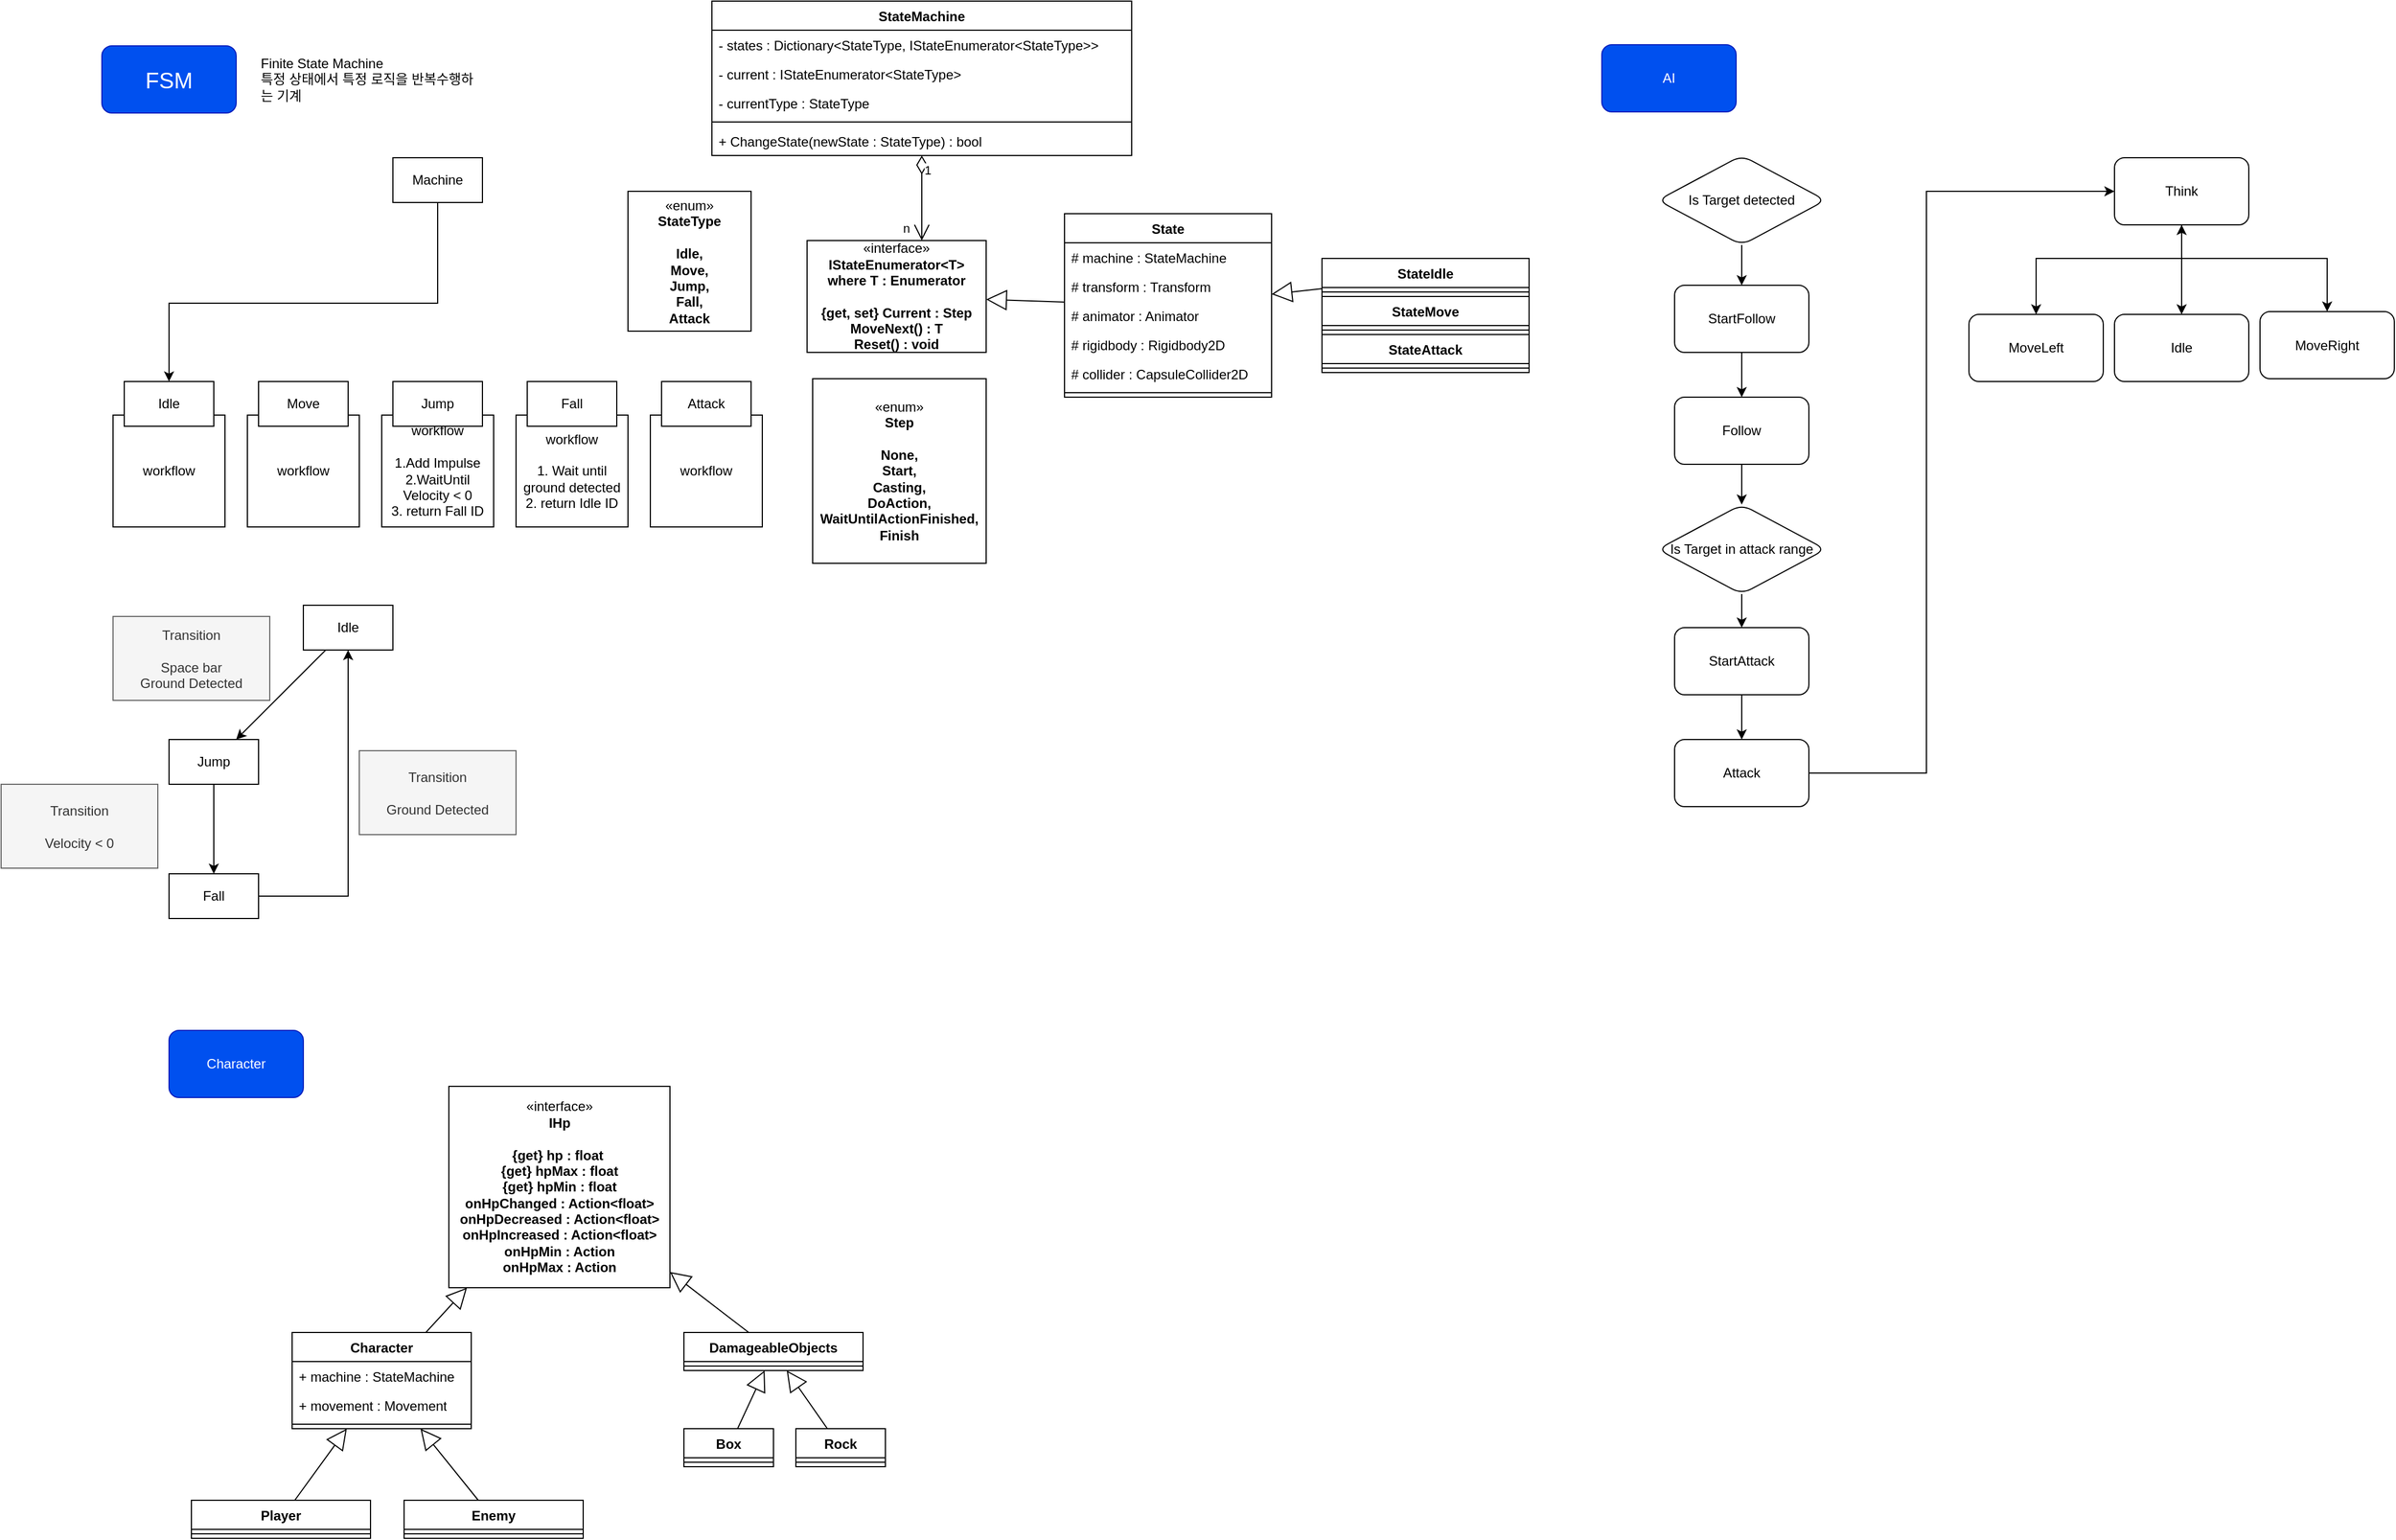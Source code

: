 <mxfile version="21.5.0" type="device">
  <diagram id="C5RBs43oDa-KdzZeNtuy" name="Page-1">
    <mxGraphModel dx="1877" dy="1718" grid="1" gridSize="10" guides="1" tooltips="1" connect="1" arrows="1" fold="1" page="1" pageScale="1" pageWidth="827" pageHeight="1169" math="0" shadow="0">
      <root>
        <mxCell id="WIyWlLk6GJQsqaUBKTNV-0" />
        <mxCell id="WIyWlLk6GJQsqaUBKTNV-1" parent="WIyWlLk6GJQsqaUBKTNV-0" />
        <mxCell id="oHqSOorZcruI9NcLSi8c-12" value="workflow&lt;br&gt;&lt;br&gt;1. Wait until ground detected&lt;br&gt;2. return Idle ID" style="rounded=0;whiteSpace=wrap;html=1;" parent="WIyWlLk6GJQsqaUBKTNV-1" vertex="1">
          <mxGeometry x="390" y="350" width="100" height="100" as="geometry" />
        </mxCell>
        <mxCell id="oHqSOorZcruI9NcLSi8c-13" value="workflow" style="rounded=0;whiteSpace=wrap;html=1;" parent="WIyWlLk6GJQsqaUBKTNV-1" vertex="1">
          <mxGeometry x="510" y="350" width="100" height="100" as="geometry" />
        </mxCell>
        <mxCell id="oHqSOorZcruI9NcLSi8c-11" value="workflow&lt;br&gt;&lt;br&gt;1.Add Impulse&lt;br&gt;2.WaitUntil Velocity &amp;lt; 0&lt;br&gt;3. return Fall ID" style="rounded=0;whiteSpace=wrap;html=1;" parent="WIyWlLk6GJQsqaUBKTNV-1" vertex="1">
          <mxGeometry x="270" y="350" width="100" height="100" as="geometry" />
        </mxCell>
        <mxCell id="oHqSOorZcruI9NcLSi8c-10" value="workflow" style="rounded=0;whiteSpace=wrap;html=1;" parent="WIyWlLk6GJQsqaUBKTNV-1" vertex="1">
          <mxGeometry x="150" y="350" width="100" height="100" as="geometry" />
        </mxCell>
        <mxCell id="oHqSOorZcruI9NcLSi8c-8" value="workflow" style="rounded=0;whiteSpace=wrap;html=1;" parent="WIyWlLk6GJQsqaUBKTNV-1" vertex="1">
          <mxGeometry x="30" y="350" width="100" height="100" as="geometry" />
        </mxCell>
        <mxCell id="oHqSOorZcruI9NcLSi8c-0" value="FSM" style="rounded=1;whiteSpace=wrap;html=1;fillColor=#0050ef;fontColor=#ffffff;strokeColor=#001DBC;fontSize=20;" parent="WIyWlLk6GJQsqaUBKTNV-1" vertex="1">
          <mxGeometry x="20" y="20" width="120" height="60" as="geometry" />
        </mxCell>
        <mxCell id="oHqSOorZcruI9NcLSi8c-1" value="Finite State Machine&lt;br&gt;특정 상태에서 특정 로직을 반복수행하는 기계" style="text;html=1;strokeColor=none;fillColor=none;align=left;verticalAlign=middle;whiteSpace=wrap;rounded=0;" parent="WIyWlLk6GJQsqaUBKTNV-1" vertex="1">
          <mxGeometry x="160" y="20" width="200" height="60" as="geometry" />
        </mxCell>
        <mxCell id="oHqSOorZcruI9NcLSi8c-14" style="edgeStyle=orthogonalEdgeStyle;rounded=0;orthogonalLoop=1;jettySize=auto;html=1;entryX=0.5;entryY=0;entryDx=0;entryDy=0;" parent="WIyWlLk6GJQsqaUBKTNV-1" source="oHqSOorZcruI9NcLSi8c-2" target="oHqSOorZcruI9NcLSi8c-3" edge="1">
          <mxGeometry relative="1" as="geometry">
            <Array as="points">
              <mxPoint x="320" y="250" />
              <mxPoint x="80" y="250" />
            </Array>
          </mxGeometry>
        </mxCell>
        <mxCell id="oHqSOorZcruI9NcLSi8c-2" value="Machine" style="rounded=0;whiteSpace=wrap;html=1;" parent="WIyWlLk6GJQsqaUBKTNV-1" vertex="1">
          <mxGeometry x="280" y="120" width="80" height="40" as="geometry" />
        </mxCell>
        <mxCell id="oHqSOorZcruI9NcLSi8c-3" value="Idle" style="rounded=0;whiteSpace=wrap;html=1;" parent="WIyWlLk6GJQsqaUBKTNV-1" vertex="1">
          <mxGeometry x="40" y="320" width="80" height="40" as="geometry" />
        </mxCell>
        <mxCell id="oHqSOorZcruI9NcLSi8c-4" value="Move" style="rounded=0;whiteSpace=wrap;html=1;" parent="WIyWlLk6GJQsqaUBKTNV-1" vertex="1">
          <mxGeometry x="160" y="320" width="80" height="40" as="geometry" />
        </mxCell>
        <mxCell id="oHqSOorZcruI9NcLSi8c-5" value="Jump" style="rounded=0;whiteSpace=wrap;html=1;" parent="WIyWlLk6GJQsqaUBKTNV-1" vertex="1">
          <mxGeometry x="280" y="320" width="80" height="40" as="geometry" />
        </mxCell>
        <mxCell id="oHqSOorZcruI9NcLSi8c-6" value="Fall" style="rounded=0;whiteSpace=wrap;html=1;" parent="WIyWlLk6GJQsqaUBKTNV-1" vertex="1">
          <mxGeometry x="400" y="320" width="80" height="40" as="geometry" />
        </mxCell>
        <mxCell id="oHqSOorZcruI9NcLSi8c-7" value="Attack" style="rounded=0;whiteSpace=wrap;html=1;" parent="WIyWlLk6GJQsqaUBKTNV-1" vertex="1">
          <mxGeometry x="520" y="320" width="80" height="40" as="geometry" />
        </mxCell>
        <mxCell id="oHqSOorZcruI9NcLSi8c-15" value="Idle" style="rounded=0;whiteSpace=wrap;html=1;" parent="WIyWlLk6GJQsqaUBKTNV-1" vertex="1">
          <mxGeometry x="200" y="520" width="80" height="40" as="geometry" />
        </mxCell>
        <mxCell id="oHqSOorZcruI9NcLSi8c-20" style="edgeStyle=orthogonalEdgeStyle;rounded=0;orthogonalLoop=1;jettySize=auto;html=1;" parent="WIyWlLk6GJQsqaUBKTNV-1" source="oHqSOorZcruI9NcLSi8c-16" target="oHqSOorZcruI9NcLSi8c-19" edge="1">
          <mxGeometry relative="1" as="geometry" />
        </mxCell>
        <mxCell id="oHqSOorZcruI9NcLSi8c-16" value="Jump" style="rounded=0;whiteSpace=wrap;html=1;" parent="WIyWlLk6GJQsqaUBKTNV-1" vertex="1">
          <mxGeometry x="80" y="640" width="80" height="40" as="geometry" />
        </mxCell>
        <mxCell id="oHqSOorZcruI9NcLSi8c-17" value="" style="endArrow=classic;html=1;rounded=0;" parent="WIyWlLk6GJQsqaUBKTNV-1" source="oHqSOorZcruI9NcLSi8c-15" target="oHqSOorZcruI9NcLSi8c-16" edge="1">
          <mxGeometry width="50" height="50" relative="1" as="geometry">
            <mxPoint x="400" y="600" as="sourcePoint" />
            <mxPoint x="450" y="550" as="targetPoint" />
          </mxGeometry>
        </mxCell>
        <mxCell id="oHqSOorZcruI9NcLSi8c-18" value="Transition&lt;br&gt;&lt;br&gt;Space bar&lt;br&gt;Ground Detected" style="text;html=1;strokeColor=#666666;fillColor=#f5f5f5;align=center;verticalAlign=middle;whiteSpace=wrap;rounded=0;fontColor=#333333;" parent="WIyWlLk6GJQsqaUBKTNV-1" vertex="1">
          <mxGeometry x="30" y="530" width="140" height="75" as="geometry" />
        </mxCell>
        <mxCell id="oHqSOorZcruI9NcLSi8c-25" style="edgeStyle=orthogonalEdgeStyle;rounded=0;orthogonalLoop=1;jettySize=auto;html=1;entryX=0.5;entryY=1;entryDx=0;entryDy=0;" parent="WIyWlLk6GJQsqaUBKTNV-1" source="oHqSOorZcruI9NcLSi8c-19" target="oHqSOorZcruI9NcLSi8c-15" edge="1">
          <mxGeometry relative="1" as="geometry" />
        </mxCell>
        <mxCell id="oHqSOorZcruI9NcLSi8c-19" value="Fall" style="rounded=0;whiteSpace=wrap;html=1;" parent="WIyWlLk6GJQsqaUBKTNV-1" vertex="1">
          <mxGeometry x="80" y="760" width="80" height="40" as="geometry" />
        </mxCell>
        <mxCell id="oHqSOorZcruI9NcLSi8c-21" value="Transition&lt;br&gt;&lt;br&gt;Velocity &amp;lt; 0" style="text;html=1;strokeColor=#666666;fillColor=#f5f5f5;align=center;verticalAlign=middle;whiteSpace=wrap;rounded=0;fontColor=#333333;" parent="WIyWlLk6GJQsqaUBKTNV-1" vertex="1">
          <mxGeometry x="-70" y="680" width="140" height="75" as="geometry" />
        </mxCell>
        <mxCell id="oHqSOorZcruI9NcLSi8c-26" value="Transition&lt;br&gt;&lt;br&gt;Ground Detected" style="text;html=1;strokeColor=#666666;fillColor=#f5f5f5;align=center;verticalAlign=middle;whiteSpace=wrap;rounded=0;fontColor=#333333;" parent="WIyWlLk6GJQsqaUBKTNV-1" vertex="1">
          <mxGeometry x="250" y="650" width="140" height="75" as="geometry" />
        </mxCell>
        <mxCell id="oHqSOorZcruI9NcLSi8c-27" value="StateMachine" style="swimlane;fontStyle=1;align=center;verticalAlign=top;childLayout=stackLayout;horizontal=1;startSize=26;horizontalStack=0;resizeParent=1;resizeParentMax=0;resizeLast=0;collapsible=1;marginBottom=0;whiteSpace=wrap;html=1;" parent="WIyWlLk6GJQsqaUBKTNV-1" vertex="1">
          <mxGeometry x="565" y="-20" width="375" height="138" as="geometry" />
        </mxCell>
        <mxCell id="oHqSOorZcruI9NcLSi8c-28" value="- states : Dictionary&amp;lt;StateType, IStateEnumerator&amp;lt;StateType&amp;gt;&amp;gt;" style="text;strokeColor=none;fillColor=none;align=left;verticalAlign=top;spacingLeft=4;spacingRight=4;overflow=hidden;rotatable=0;points=[[0,0.5],[1,0.5]];portConstraint=eastwest;whiteSpace=wrap;html=1;" parent="oHqSOorZcruI9NcLSi8c-27" vertex="1">
          <mxGeometry y="26" width="375" height="26" as="geometry" />
        </mxCell>
        <mxCell id="cSm7JfzKfMOA9RNislUJ-24" value="- current : IStateEnumerator&amp;lt;StateType&amp;gt;" style="text;strokeColor=none;fillColor=none;align=left;verticalAlign=top;spacingLeft=4;spacingRight=4;overflow=hidden;rotatable=0;points=[[0,0.5],[1,0.5]];portConstraint=eastwest;whiteSpace=wrap;html=1;" parent="oHqSOorZcruI9NcLSi8c-27" vertex="1">
          <mxGeometry y="52" width="375" height="26" as="geometry" />
        </mxCell>
        <mxCell id="oHqSOorZcruI9NcLSi8c-30" value="- currentType : StateType" style="text;strokeColor=none;fillColor=none;align=left;verticalAlign=top;spacingLeft=4;spacingRight=4;overflow=hidden;rotatable=0;points=[[0,0.5],[1,0.5]];portConstraint=eastwest;whiteSpace=wrap;html=1;" parent="oHqSOorZcruI9NcLSi8c-27" vertex="1">
          <mxGeometry y="78" width="375" height="26" as="geometry" />
        </mxCell>
        <mxCell id="oHqSOorZcruI9NcLSi8c-29" value="" style="line;strokeWidth=1;fillColor=none;align=left;verticalAlign=middle;spacingTop=-1;spacingLeft=3;spacingRight=3;rotatable=0;labelPosition=right;points=[];portConstraint=eastwest;strokeColor=inherit;" parent="oHqSOorZcruI9NcLSi8c-27" vertex="1">
          <mxGeometry y="104" width="375" height="8" as="geometry" />
        </mxCell>
        <mxCell id="oHqSOorZcruI9NcLSi8c-47" value="+ ChangeState(newState : StateType) : bool" style="text;strokeColor=none;fillColor=none;align=left;verticalAlign=top;spacingLeft=4;spacingRight=4;overflow=hidden;rotatable=0;points=[[0,0.5],[1,0.5]];portConstraint=eastwest;whiteSpace=wrap;html=1;" parent="oHqSOorZcruI9NcLSi8c-27" vertex="1">
          <mxGeometry y="112" width="375" height="26" as="geometry" />
        </mxCell>
        <mxCell id="oHqSOorZcruI9NcLSi8c-35" value="«interface»&lt;br&gt;&lt;b&gt;IStateEnumerator&amp;lt;T&amp;gt;&lt;br&gt;where T : Enumerator&lt;br&gt;&lt;br&gt;{get, set} Current : Step&lt;br&gt;MoveNext() : T&lt;br&gt;Reset() : void&lt;br&gt;&lt;/b&gt;" style="html=1;whiteSpace=wrap;" parent="WIyWlLk6GJQsqaUBKTNV-1" vertex="1">
          <mxGeometry x="650" y="194" width="160" height="100" as="geometry" />
        </mxCell>
        <mxCell id="oHqSOorZcruI9NcLSi8c-36" value="" style="endArrow=block;endSize=16;endFill=0;html=1;rounded=0;" parent="WIyWlLk6GJQsqaUBKTNV-1" source="cSm7JfzKfMOA9RNislUJ-0" target="oHqSOorZcruI9NcLSi8c-35" edge="1">
          <mxGeometry width="160" relative="1" as="geometry">
            <mxPoint x="860" y="216.182" as="sourcePoint" />
            <mxPoint x="760" y="300" as="targetPoint" />
          </mxGeometry>
        </mxCell>
        <mxCell id="oHqSOorZcruI9NcLSi8c-45" value="«enum»&lt;br&gt;&lt;b&gt;StateType&lt;br&gt;&lt;br&gt;Idle,&lt;br&gt;Move,&lt;br&gt;Jump,&lt;br&gt;Fall,&lt;br&gt;Attack&lt;br&gt;&lt;/b&gt;" style="html=1;whiteSpace=wrap;" parent="WIyWlLk6GJQsqaUBKTNV-1" vertex="1">
          <mxGeometry x="490" y="150" width="110" height="125" as="geometry" />
        </mxCell>
        <mxCell id="cSm7JfzKfMOA9RNislUJ-0" value="State" style="swimlane;fontStyle=1;align=center;verticalAlign=top;childLayout=stackLayout;horizontal=1;startSize=26;horizontalStack=0;resizeParent=1;resizeParentMax=0;resizeLast=0;collapsible=1;marginBottom=0;whiteSpace=wrap;html=1;" parent="WIyWlLk6GJQsqaUBKTNV-1" vertex="1">
          <mxGeometry x="880" y="170" width="185" height="164" as="geometry" />
        </mxCell>
        <mxCell id="cSm7JfzKfMOA9RNislUJ-1" value="# machine : StateMachine" style="text;strokeColor=none;fillColor=none;align=left;verticalAlign=top;spacingLeft=4;spacingRight=4;overflow=hidden;rotatable=0;points=[[0,0.5],[1,0.5]];portConstraint=eastwest;whiteSpace=wrap;html=1;" parent="cSm7JfzKfMOA9RNislUJ-0" vertex="1">
          <mxGeometry y="26" width="185" height="26" as="geometry" />
        </mxCell>
        <mxCell id="cSm7JfzKfMOA9RNislUJ-4" value="# transform : Transform" style="text;strokeColor=none;fillColor=none;align=left;verticalAlign=top;spacingLeft=4;spacingRight=4;overflow=hidden;rotatable=0;points=[[0,0.5],[1,0.5]];portConstraint=eastwest;whiteSpace=wrap;html=1;" parent="cSm7JfzKfMOA9RNislUJ-0" vertex="1">
          <mxGeometry y="52" width="185" height="26" as="geometry" />
        </mxCell>
        <mxCell id="cSm7JfzKfMOA9RNislUJ-9" value="# animator : Animator" style="text;strokeColor=none;fillColor=none;align=left;verticalAlign=top;spacingLeft=4;spacingRight=4;overflow=hidden;rotatable=0;points=[[0,0.5],[1,0.5]];portConstraint=eastwest;whiteSpace=wrap;html=1;" parent="cSm7JfzKfMOA9RNislUJ-0" vertex="1">
          <mxGeometry y="78" width="185" height="26" as="geometry" />
        </mxCell>
        <mxCell id="cSm7JfzKfMOA9RNislUJ-10" value="# rigidbody : Rigidbody2D" style="text;strokeColor=none;fillColor=none;align=left;verticalAlign=top;spacingLeft=4;spacingRight=4;overflow=hidden;rotatable=0;points=[[0,0.5],[1,0.5]];portConstraint=eastwest;whiteSpace=wrap;html=1;" parent="cSm7JfzKfMOA9RNislUJ-0" vertex="1">
          <mxGeometry y="104" width="185" height="26" as="geometry" />
        </mxCell>
        <mxCell id="cSm7JfzKfMOA9RNislUJ-11" value="# collider : CapsuleCollider2D" style="text;strokeColor=none;fillColor=none;align=left;verticalAlign=top;spacingLeft=4;spacingRight=4;overflow=hidden;rotatable=0;points=[[0,0.5],[1,0.5]];portConstraint=eastwest;whiteSpace=wrap;html=1;" parent="cSm7JfzKfMOA9RNislUJ-0" vertex="1">
          <mxGeometry y="130" width="185" height="26" as="geometry" />
        </mxCell>
        <mxCell id="cSm7JfzKfMOA9RNislUJ-2" value="" style="line;strokeWidth=1;fillColor=none;align=left;verticalAlign=middle;spacingTop=-1;spacingLeft=3;spacingRight=3;rotatable=0;labelPosition=right;points=[];portConstraint=eastwest;strokeColor=inherit;" parent="cSm7JfzKfMOA9RNislUJ-0" vertex="1">
          <mxGeometry y="156" width="185" height="8" as="geometry" />
        </mxCell>
        <mxCell id="cSm7JfzKfMOA9RNislUJ-5" value="" style="endArrow=open;html=1;endSize=12;startArrow=diamondThin;startSize=14;startFill=0;edgeStyle=orthogonalEdgeStyle;rounded=0;" parent="WIyWlLk6GJQsqaUBKTNV-1" source="oHqSOorZcruI9NcLSi8c-27" target="oHqSOorZcruI9NcLSi8c-35" edge="1">
          <mxGeometry relative="1" as="geometry">
            <mxPoint x="790" y="220" as="sourcePoint" />
            <mxPoint x="950" y="220" as="targetPoint" />
            <Array as="points">
              <mxPoint x="730" y="81" />
            </Array>
          </mxGeometry>
        </mxCell>
        <mxCell id="cSm7JfzKfMOA9RNislUJ-6" value="1" style="edgeLabel;resizable=0;html=1;align=left;verticalAlign=top;" parent="cSm7JfzKfMOA9RNislUJ-5" connectable="0" vertex="1">
          <mxGeometry x="-1" relative="1" as="geometry" />
        </mxCell>
        <mxCell id="cSm7JfzKfMOA9RNislUJ-7" value="n" style="edgeLabel;resizable=0;html=1;align=right;verticalAlign=top;" parent="cSm7JfzKfMOA9RNislUJ-5" connectable="0" vertex="1">
          <mxGeometry x="1" relative="1" as="geometry">
            <mxPoint x="-10" y="-24" as="offset" />
          </mxGeometry>
        </mxCell>
        <mxCell id="cSm7JfzKfMOA9RNislUJ-8" value="«enum»&lt;br&gt;&lt;b&gt;Step&lt;br&gt;&lt;br&gt;None,&lt;br&gt;Start,&lt;br&gt;Casting,&lt;br&gt;DoAction,&lt;br&gt;WaitUntilActionFinished,&lt;br&gt;Finish&lt;br&gt;&lt;/b&gt;" style="html=1;whiteSpace=wrap;" parent="WIyWlLk6GJQsqaUBKTNV-1" vertex="1">
          <mxGeometry x="655" y="317.5" width="155" height="165" as="geometry" />
        </mxCell>
        <mxCell id="cSm7JfzKfMOA9RNislUJ-12" value="StateIdle" style="swimlane;fontStyle=1;align=center;verticalAlign=top;childLayout=stackLayout;horizontal=1;startSize=26;horizontalStack=0;resizeParent=1;resizeParentMax=0;resizeLast=0;collapsible=1;marginBottom=0;whiteSpace=wrap;html=1;" parent="WIyWlLk6GJQsqaUBKTNV-1" vertex="1">
          <mxGeometry x="1110" y="210" width="185" height="34" as="geometry" />
        </mxCell>
        <mxCell id="cSm7JfzKfMOA9RNislUJ-18" value="" style="line;strokeWidth=1;fillColor=none;align=left;verticalAlign=middle;spacingTop=-1;spacingLeft=3;spacingRight=3;rotatable=0;labelPosition=right;points=[];portConstraint=eastwest;strokeColor=inherit;" parent="cSm7JfzKfMOA9RNislUJ-12" vertex="1">
          <mxGeometry y="26" width="185" height="8" as="geometry" />
        </mxCell>
        <mxCell id="cSm7JfzKfMOA9RNislUJ-19" value="StateMove" style="swimlane;fontStyle=1;align=center;verticalAlign=top;childLayout=stackLayout;horizontal=1;startSize=26;horizontalStack=0;resizeParent=1;resizeParentMax=0;resizeLast=0;collapsible=1;marginBottom=0;whiteSpace=wrap;html=1;" parent="WIyWlLk6GJQsqaUBKTNV-1" vertex="1">
          <mxGeometry x="1110" y="244" width="185" height="34" as="geometry" />
        </mxCell>
        <mxCell id="cSm7JfzKfMOA9RNislUJ-20" value="" style="line;strokeWidth=1;fillColor=none;align=left;verticalAlign=middle;spacingTop=-1;spacingLeft=3;spacingRight=3;rotatable=0;labelPosition=right;points=[];portConstraint=eastwest;strokeColor=inherit;" parent="cSm7JfzKfMOA9RNislUJ-19" vertex="1">
          <mxGeometry y="26" width="185" height="8" as="geometry" />
        </mxCell>
        <mxCell id="cSm7JfzKfMOA9RNislUJ-21" value="StateAttack" style="swimlane;fontStyle=1;align=center;verticalAlign=top;childLayout=stackLayout;horizontal=1;startSize=26;horizontalStack=0;resizeParent=1;resizeParentMax=0;resizeLast=0;collapsible=1;marginBottom=0;whiteSpace=wrap;html=1;" parent="WIyWlLk6GJQsqaUBKTNV-1" vertex="1">
          <mxGeometry x="1110" y="278" width="185" height="34" as="geometry" />
        </mxCell>
        <mxCell id="cSm7JfzKfMOA9RNislUJ-22" value="" style="line;strokeWidth=1;fillColor=none;align=left;verticalAlign=middle;spacingTop=-1;spacingLeft=3;spacingRight=3;rotatable=0;labelPosition=right;points=[];portConstraint=eastwest;strokeColor=inherit;" parent="cSm7JfzKfMOA9RNislUJ-21" vertex="1">
          <mxGeometry y="26" width="185" height="8" as="geometry" />
        </mxCell>
        <mxCell id="cSm7JfzKfMOA9RNislUJ-23" value="" style="endArrow=block;endSize=16;endFill=0;html=1;rounded=0;" parent="WIyWlLk6GJQsqaUBKTNV-1" source="cSm7JfzKfMOA9RNislUJ-12" target="cSm7JfzKfMOA9RNislUJ-0" edge="1">
          <mxGeometry width="160" relative="1" as="geometry">
            <mxPoint x="890" y="259" as="sourcePoint" />
            <mxPoint x="820" y="257" as="targetPoint" />
          </mxGeometry>
        </mxCell>
        <mxCell id="grzt_g6H8kbhjjzpWrgn-0" value="AI" style="rounded=1;whiteSpace=wrap;html=1;fillColor=#0050ef;fontColor=#ffffff;strokeColor=#001DBC;" parent="WIyWlLk6GJQsqaUBKTNV-1" vertex="1">
          <mxGeometry x="1360" y="19" width="120" height="60" as="geometry" />
        </mxCell>
        <mxCell id="grzt_g6H8kbhjjzpWrgn-5" style="edgeStyle=orthogonalEdgeStyle;rounded=0;orthogonalLoop=1;jettySize=auto;html=1;" parent="WIyWlLk6GJQsqaUBKTNV-1" source="grzt_g6H8kbhjjzpWrgn-1" target="grzt_g6H8kbhjjzpWrgn-2" edge="1">
          <mxGeometry relative="1" as="geometry">
            <Array as="points">
              <mxPoint x="1878" y="210" />
              <mxPoint x="1748" y="210" />
            </Array>
          </mxGeometry>
        </mxCell>
        <mxCell id="grzt_g6H8kbhjjzpWrgn-7" style="edgeStyle=orthogonalEdgeStyle;rounded=0;orthogonalLoop=1;jettySize=auto;html=1;" parent="WIyWlLk6GJQsqaUBKTNV-1" source="grzt_g6H8kbhjjzpWrgn-1" target="grzt_g6H8kbhjjzpWrgn-3" edge="1">
          <mxGeometry relative="1" as="geometry" />
        </mxCell>
        <mxCell id="grzt_g6H8kbhjjzpWrgn-8" style="edgeStyle=orthogonalEdgeStyle;rounded=0;orthogonalLoop=1;jettySize=auto;html=1;" parent="WIyWlLk6GJQsqaUBKTNV-1" source="grzt_g6H8kbhjjzpWrgn-1" target="grzt_g6H8kbhjjzpWrgn-4" edge="1">
          <mxGeometry relative="1" as="geometry">
            <Array as="points">
              <mxPoint x="1878" y="210" />
              <mxPoint x="2008" y="210" />
            </Array>
          </mxGeometry>
        </mxCell>
        <mxCell id="grzt_g6H8kbhjjzpWrgn-1" value="Think" style="rounded=1;whiteSpace=wrap;html=1;" parent="WIyWlLk6GJQsqaUBKTNV-1" vertex="1">
          <mxGeometry x="1818" y="120" width="120" height="60" as="geometry" />
        </mxCell>
        <mxCell id="grzt_g6H8kbhjjzpWrgn-6" style="edgeStyle=orthogonalEdgeStyle;rounded=0;orthogonalLoop=1;jettySize=auto;html=1;entryX=0.5;entryY=1;entryDx=0;entryDy=0;" parent="WIyWlLk6GJQsqaUBKTNV-1" source="grzt_g6H8kbhjjzpWrgn-2" target="grzt_g6H8kbhjjzpWrgn-1" edge="1">
          <mxGeometry relative="1" as="geometry">
            <Array as="points">
              <mxPoint x="1748" y="210" />
              <mxPoint x="1878" y="210" />
            </Array>
          </mxGeometry>
        </mxCell>
        <mxCell id="grzt_g6H8kbhjjzpWrgn-2" value="MoveLeft" style="rounded=1;whiteSpace=wrap;html=1;" parent="WIyWlLk6GJQsqaUBKTNV-1" vertex="1">
          <mxGeometry x="1688" y="260" width="120" height="60" as="geometry" />
        </mxCell>
        <mxCell id="grzt_g6H8kbhjjzpWrgn-3" value="Idle" style="rounded=1;whiteSpace=wrap;html=1;" parent="WIyWlLk6GJQsqaUBKTNV-1" vertex="1">
          <mxGeometry x="1818" y="260" width="120" height="60" as="geometry" />
        </mxCell>
        <mxCell id="grzt_g6H8kbhjjzpWrgn-4" value="MoveRight" style="rounded=1;whiteSpace=wrap;html=1;" parent="WIyWlLk6GJQsqaUBKTNV-1" vertex="1">
          <mxGeometry x="1948" y="257.5" width="120" height="60" as="geometry" />
        </mxCell>
        <mxCell id="grzt_g6H8kbhjjzpWrgn-15" style="edgeStyle=orthogonalEdgeStyle;rounded=0;orthogonalLoop=1;jettySize=auto;html=1;entryX=0.5;entryY=0;entryDx=0;entryDy=0;" parent="WIyWlLk6GJQsqaUBKTNV-1" source="grzt_g6H8kbhjjzpWrgn-11" target="grzt_g6H8kbhjjzpWrgn-14" edge="1">
          <mxGeometry relative="1" as="geometry" />
        </mxCell>
        <mxCell id="grzt_g6H8kbhjjzpWrgn-11" value="Is Target detected" style="rhombus;whiteSpace=wrap;html=1;rounded=1;" parent="WIyWlLk6GJQsqaUBKTNV-1" vertex="1">
          <mxGeometry x="1410" y="118" width="150" height="80" as="geometry" />
        </mxCell>
        <mxCell id="grzt_g6H8kbhjjzpWrgn-17" style="edgeStyle=orthogonalEdgeStyle;rounded=0;orthogonalLoop=1;jettySize=auto;html=1;entryX=0.5;entryY=0;entryDx=0;entryDy=0;" parent="WIyWlLk6GJQsqaUBKTNV-1" source="grzt_g6H8kbhjjzpWrgn-14" target="grzt_g6H8kbhjjzpWrgn-16" edge="1">
          <mxGeometry relative="1" as="geometry" />
        </mxCell>
        <mxCell id="grzt_g6H8kbhjjzpWrgn-14" value="StartFollow" style="rounded=1;whiteSpace=wrap;html=1;" parent="WIyWlLk6GJQsqaUBKTNV-1" vertex="1">
          <mxGeometry x="1425" y="234" width="120" height="60" as="geometry" />
        </mxCell>
        <mxCell id="grzt_g6H8kbhjjzpWrgn-19" style="edgeStyle=orthogonalEdgeStyle;rounded=0;orthogonalLoop=1;jettySize=auto;html=1;" parent="WIyWlLk6GJQsqaUBKTNV-1" source="grzt_g6H8kbhjjzpWrgn-16" target="grzt_g6H8kbhjjzpWrgn-18" edge="1">
          <mxGeometry relative="1" as="geometry" />
        </mxCell>
        <mxCell id="grzt_g6H8kbhjjzpWrgn-16" value="Follow" style="rounded=1;whiteSpace=wrap;html=1;" parent="WIyWlLk6GJQsqaUBKTNV-1" vertex="1">
          <mxGeometry x="1425" y="334" width="120" height="60" as="geometry" />
        </mxCell>
        <mxCell id="grzt_g6H8kbhjjzpWrgn-23" style="edgeStyle=orthogonalEdgeStyle;rounded=0;orthogonalLoop=1;jettySize=auto;html=1;" parent="WIyWlLk6GJQsqaUBKTNV-1" source="grzt_g6H8kbhjjzpWrgn-18" target="grzt_g6H8kbhjjzpWrgn-21" edge="1">
          <mxGeometry relative="1" as="geometry" />
        </mxCell>
        <mxCell id="grzt_g6H8kbhjjzpWrgn-18" value="Is Target in attack range" style="rhombus;whiteSpace=wrap;html=1;rounded=1;" parent="WIyWlLk6GJQsqaUBKTNV-1" vertex="1">
          <mxGeometry x="1410" y="430" width="150" height="80" as="geometry" />
        </mxCell>
        <mxCell id="grzt_g6H8kbhjjzpWrgn-20" style="edgeStyle=orthogonalEdgeStyle;rounded=0;orthogonalLoop=1;jettySize=auto;html=1;entryX=0.5;entryY=0;entryDx=0;entryDy=0;" parent="WIyWlLk6GJQsqaUBKTNV-1" source="grzt_g6H8kbhjjzpWrgn-21" target="grzt_g6H8kbhjjzpWrgn-22" edge="1">
          <mxGeometry relative="1" as="geometry" />
        </mxCell>
        <mxCell id="grzt_g6H8kbhjjzpWrgn-21" value="StartAttack" style="rounded=1;whiteSpace=wrap;html=1;" parent="WIyWlLk6GJQsqaUBKTNV-1" vertex="1">
          <mxGeometry x="1425" y="540" width="120" height="60" as="geometry" />
        </mxCell>
        <mxCell id="grzt_g6H8kbhjjzpWrgn-24" style="edgeStyle=orthogonalEdgeStyle;rounded=0;orthogonalLoop=1;jettySize=auto;html=1;entryX=0;entryY=0.5;entryDx=0;entryDy=0;" parent="WIyWlLk6GJQsqaUBKTNV-1" source="grzt_g6H8kbhjjzpWrgn-22" target="grzt_g6H8kbhjjzpWrgn-1" edge="1">
          <mxGeometry relative="1" as="geometry">
            <Array as="points">
              <mxPoint x="1650" y="670" />
              <mxPoint x="1650" y="150" />
            </Array>
          </mxGeometry>
        </mxCell>
        <mxCell id="grzt_g6H8kbhjjzpWrgn-22" value="Attack" style="rounded=1;whiteSpace=wrap;html=1;" parent="WIyWlLk6GJQsqaUBKTNV-1" vertex="1">
          <mxGeometry x="1425" y="640" width="120" height="60" as="geometry" />
        </mxCell>
        <mxCell id="7c5YOl922SR2DBsSBu3k-0" value="Character" style="rounded=1;whiteSpace=wrap;html=1;fillColor=#0050ef;fontColor=#ffffff;strokeColor=#001DBC;" vertex="1" parent="WIyWlLk6GJQsqaUBKTNV-1">
          <mxGeometry x="80" y="900" width="120" height="60" as="geometry" />
        </mxCell>
        <mxCell id="7c5YOl922SR2DBsSBu3k-1" value="Character" style="swimlane;fontStyle=1;align=center;verticalAlign=top;childLayout=stackLayout;horizontal=1;startSize=26;horizontalStack=0;resizeParent=1;resizeParentMax=0;resizeLast=0;collapsible=1;marginBottom=0;whiteSpace=wrap;html=1;" vertex="1" parent="WIyWlLk6GJQsqaUBKTNV-1">
          <mxGeometry x="190" y="1170" width="160" height="86" as="geometry" />
        </mxCell>
        <mxCell id="7c5YOl922SR2DBsSBu3k-2" value="+ machine : StateMachine" style="text;strokeColor=none;fillColor=none;align=left;verticalAlign=top;spacingLeft=4;spacingRight=4;overflow=hidden;rotatable=0;points=[[0,0.5],[1,0.5]];portConstraint=eastwest;whiteSpace=wrap;html=1;" vertex="1" parent="7c5YOl922SR2DBsSBu3k-1">
          <mxGeometry y="26" width="160" height="26" as="geometry" />
        </mxCell>
        <mxCell id="7c5YOl922SR2DBsSBu3k-5" value="+ movement : Movement" style="text;strokeColor=none;fillColor=none;align=left;verticalAlign=top;spacingLeft=4;spacingRight=4;overflow=hidden;rotatable=0;points=[[0,0.5],[1,0.5]];portConstraint=eastwest;whiteSpace=wrap;html=1;" vertex="1" parent="7c5YOl922SR2DBsSBu3k-1">
          <mxGeometry y="52" width="160" height="26" as="geometry" />
        </mxCell>
        <mxCell id="7c5YOl922SR2DBsSBu3k-3" value="" style="line;strokeWidth=1;fillColor=none;align=left;verticalAlign=middle;spacingTop=-1;spacingLeft=3;spacingRight=3;rotatable=0;labelPosition=right;points=[];portConstraint=eastwest;strokeColor=inherit;" vertex="1" parent="7c5YOl922SR2DBsSBu3k-1">
          <mxGeometry y="78" width="160" height="8" as="geometry" />
        </mxCell>
        <mxCell id="7c5YOl922SR2DBsSBu3k-6" value="Player" style="swimlane;fontStyle=1;align=center;verticalAlign=top;childLayout=stackLayout;horizontal=1;startSize=26;horizontalStack=0;resizeParent=1;resizeParentMax=0;resizeLast=0;collapsible=1;marginBottom=0;whiteSpace=wrap;html=1;" vertex="1" parent="WIyWlLk6GJQsqaUBKTNV-1">
          <mxGeometry x="100" y="1320" width="160" height="34" as="geometry" />
        </mxCell>
        <mxCell id="7c5YOl922SR2DBsSBu3k-9" value="" style="line;strokeWidth=1;fillColor=none;align=left;verticalAlign=middle;spacingTop=-1;spacingLeft=3;spacingRight=3;rotatable=0;labelPosition=right;points=[];portConstraint=eastwest;strokeColor=inherit;" vertex="1" parent="7c5YOl922SR2DBsSBu3k-6">
          <mxGeometry y="26" width="160" height="8" as="geometry" />
        </mxCell>
        <mxCell id="7c5YOl922SR2DBsSBu3k-10" value="Enemy" style="swimlane;fontStyle=1;align=center;verticalAlign=top;childLayout=stackLayout;horizontal=1;startSize=26;horizontalStack=0;resizeParent=1;resizeParentMax=0;resizeLast=0;collapsible=1;marginBottom=0;whiteSpace=wrap;html=1;" vertex="1" parent="WIyWlLk6GJQsqaUBKTNV-1">
          <mxGeometry x="290" y="1320" width="160" height="34" as="geometry" />
        </mxCell>
        <mxCell id="7c5YOl922SR2DBsSBu3k-11" value="" style="line;strokeWidth=1;fillColor=none;align=left;verticalAlign=middle;spacingTop=-1;spacingLeft=3;spacingRight=3;rotatable=0;labelPosition=right;points=[];portConstraint=eastwest;strokeColor=inherit;" vertex="1" parent="7c5YOl922SR2DBsSBu3k-10">
          <mxGeometry y="26" width="160" height="8" as="geometry" />
        </mxCell>
        <mxCell id="7c5YOl922SR2DBsSBu3k-13" value="DamageableObjects" style="swimlane;fontStyle=1;align=center;verticalAlign=top;childLayout=stackLayout;horizontal=1;startSize=26;horizontalStack=0;resizeParent=1;resizeParentMax=0;resizeLast=0;collapsible=1;marginBottom=0;whiteSpace=wrap;html=1;" vertex="1" parent="WIyWlLk6GJQsqaUBKTNV-1">
          <mxGeometry x="540" y="1170" width="160" height="34" as="geometry" />
        </mxCell>
        <mxCell id="7c5YOl922SR2DBsSBu3k-14" value="" style="line;strokeWidth=1;fillColor=none;align=left;verticalAlign=middle;spacingTop=-1;spacingLeft=3;spacingRight=3;rotatable=0;labelPosition=right;points=[];portConstraint=eastwest;strokeColor=inherit;" vertex="1" parent="7c5YOl922SR2DBsSBu3k-13">
          <mxGeometry y="26" width="160" height="8" as="geometry" />
        </mxCell>
        <mxCell id="7c5YOl922SR2DBsSBu3k-15" value="«interface»&lt;br&gt;&lt;b&gt;IHp&lt;br&gt;&lt;br&gt;{get} hp : float&amp;nbsp;&lt;br&gt;{get} hpMax : float&lt;br&gt;{get} hpMin : float&lt;br&gt;onHpChanged : Action&amp;lt;float&amp;gt;&lt;br&gt;onHpDecreased : Action&amp;lt;float&amp;gt;&lt;br&gt;onHpIncreased : Action&amp;lt;float&amp;gt;&lt;br&gt;onHpMin : Action&lt;br&gt;onHpMax : Action&lt;br&gt;&lt;/b&gt;" style="html=1;whiteSpace=wrap;" vertex="1" parent="WIyWlLk6GJQsqaUBKTNV-1">
          <mxGeometry x="330" y="950" width="197.5" height="180" as="geometry" />
        </mxCell>
        <mxCell id="7c5YOl922SR2DBsSBu3k-26" value="" style="endArrow=block;endSize=16;endFill=0;html=1;rounded=0;" edge="1" parent="WIyWlLk6GJQsqaUBKTNV-1" source="7c5YOl922SR2DBsSBu3k-1" target="7c5YOl922SR2DBsSBu3k-15">
          <mxGeometry width="160" relative="1" as="geometry">
            <mxPoint x="440" y="1200" as="sourcePoint" />
            <mxPoint x="600" y="1200" as="targetPoint" />
          </mxGeometry>
        </mxCell>
        <mxCell id="7c5YOl922SR2DBsSBu3k-27" value="" style="endArrow=block;endSize=16;endFill=0;html=1;rounded=0;" edge="1" parent="WIyWlLk6GJQsqaUBKTNV-1" source="7c5YOl922SR2DBsSBu3k-13" target="7c5YOl922SR2DBsSBu3k-15">
          <mxGeometry width="160" relative="1" as="geometry">
            <mxPoint x="319" y="1180" as="sourcePoint" />
            <mxPoint x="356" y="1140" as="targetPoint" />
          </mxGeometry>
        </mxCell>
        <mxCell id="7c5YOl922SR2DBsSBu3k-28" value="" style="endArrow=block;endSize=16;endFill=0;html=1;rounded=0;" edge="1" parent="WIyWlLk6GJQsqaUBKTNV-1" source="7c5YOl922SR2DBsSBu3k-10" target="7c5YOl922SR2DBsSBu3k-1">
          <mxGeometry width="160" relative="1" as="geometry">
            <mxPoint x="608" y="1180" as="sourcePoint" />
            <mxPoint x="538" y="1126" as="targetPoint" />
          </mxGeometry>
        </mxCell>
        <mxCell id="7c5YOl922SR2DBsSBu3k-29" value="" style="endArrow=block;endSize=16;endFill=0;html=1;rounded=0;" edge="1" parent="WIyWlLk6GJQsqaUBKTNV-1" source="7c5YOl922SR2DBsSBu3k-6" target="7c5YOl922SR2DBsSBu3k-1">
          <mxGeometry width="160" relative="1" as="geometry">
            <mxPoint x="366" y="1330" as="sourcePoint" />
            <mxPoint x="315" y="1266" as="targetPoint" />
          </mxGeometry>
        </mxCell>
        <mxCell id="7c5YOl922SR2DBsSBu3k-30" value="Box" style="swimlane;fontStyle=1;align=center;verticalAlign=top;childLayout=stackLayout;horizontal=1;startSize=26;horizontalStack=0;resizeParent=1;resizeParentMax=0;resizeLast=0;collapsible=1;marginBottom=0;whiteSpace=wrap;html=1;" vertex="1" parent="WIyWlLk6GJQsqaUBKTNV-1">
          <mxGeometry x="540" y="1256" width="80" height="34" as="geometry" />
        </mxCell>
        <mxCell id="7c5YOl922SR2DBsSBu3k-31" value="" style="line;strokeWidth=1;fillColor=none;align=left;verticalAlign=middle;spacingTop=-1;spacingLeft=3;spacingRight=3;rotatable=0;labelPosition=right;points=[];portConstraint=eastwest;strokeColor=inherit;" vertex="1" parent="7c5YOl922SR2DBsSBu3k-30">
          <mxGeometry y="26" width="80" height="8" as="geometry" />
        </mxCell>
        <mxCell id="7c5YOl922SR2DBsSBu3k-32" value="Rock" style="swimlane;fontStyle=1;align=center;verticalAlign=top;childLayout=stackLayout;horizontal=1;startSize=26;horizontalStack=0;resizeParent=1;resizeParentMax=0;resizeLast=0;collapsible=1;marginBottom=0;whiteSpace=wrap;html=1;" vertex="1" parent="WIyWlLk6GJQsqaUBKTNV-1">
          <mxGeometry x="640" y="1256" width="80" height="34" as="geometry" />
        </mxCell>
        <mxCell id="7c5YOl922SR2DBsSBu3k-33" value="" style="line;strokeWidth=1;fillColor=none;align=left;verticalAlign=middle;spacingTop=-1;spacingLeft=3;spacingRight=3;rotatable=0;labelPosition=right;points=[];portConstraint=eastwest;strokeColor=inherit;" vertex="1" parent="7c5YOl922SR2DBsSBu3k-32">
          <mxGeometry y="26" width="80" height="8" as="geometry" />
        </mxCell>
        <mxCell id="7c5YOl922SR2DBsSBu3k-34" value="" style="endArrow=block;endSize=16;endFill=0;html=1;rounded=0;" edge="1" parent="WIyWlLk6GJQsqaUBKTNV-1" source="7c5YOl922SR2DBsSBu3k-30" target="7c5YOl922SR2DBsSBu3k-13">
          <mxGeometry width="160" relative="1" as="geometry">
            <mxPoint x="366" y="1330" as="sourcePoint" />
            <mxPoint x="315" y="1266" as="targetPoint" />
          </mxGeometry>
        </mxCell>
        <mxCell id="7c5YOl922SR2DBsSBu3k-35" value="" style="endArrow=block;endSize=16;endFill=0;html=1;rounded=0;" edge="1" parent="WIyWlLk6GJQsqaUBKTNV-1" source="7c5YOl922SR2DBsSBu3k-32" target="7c5YOl922SR2DBsSBu3k-13">
          <mxGeometry width="160" relative="1" as="geometry">
            <mxPoint x="559" y="1260" as="sourcePoint" />
            <mxPoint x="611" y="1214" as="targetPoint" />
          </mxGeometry>
        </mxCell>
      </root>
    </mxGraphModel>
  </diagram>
</mxfile>
